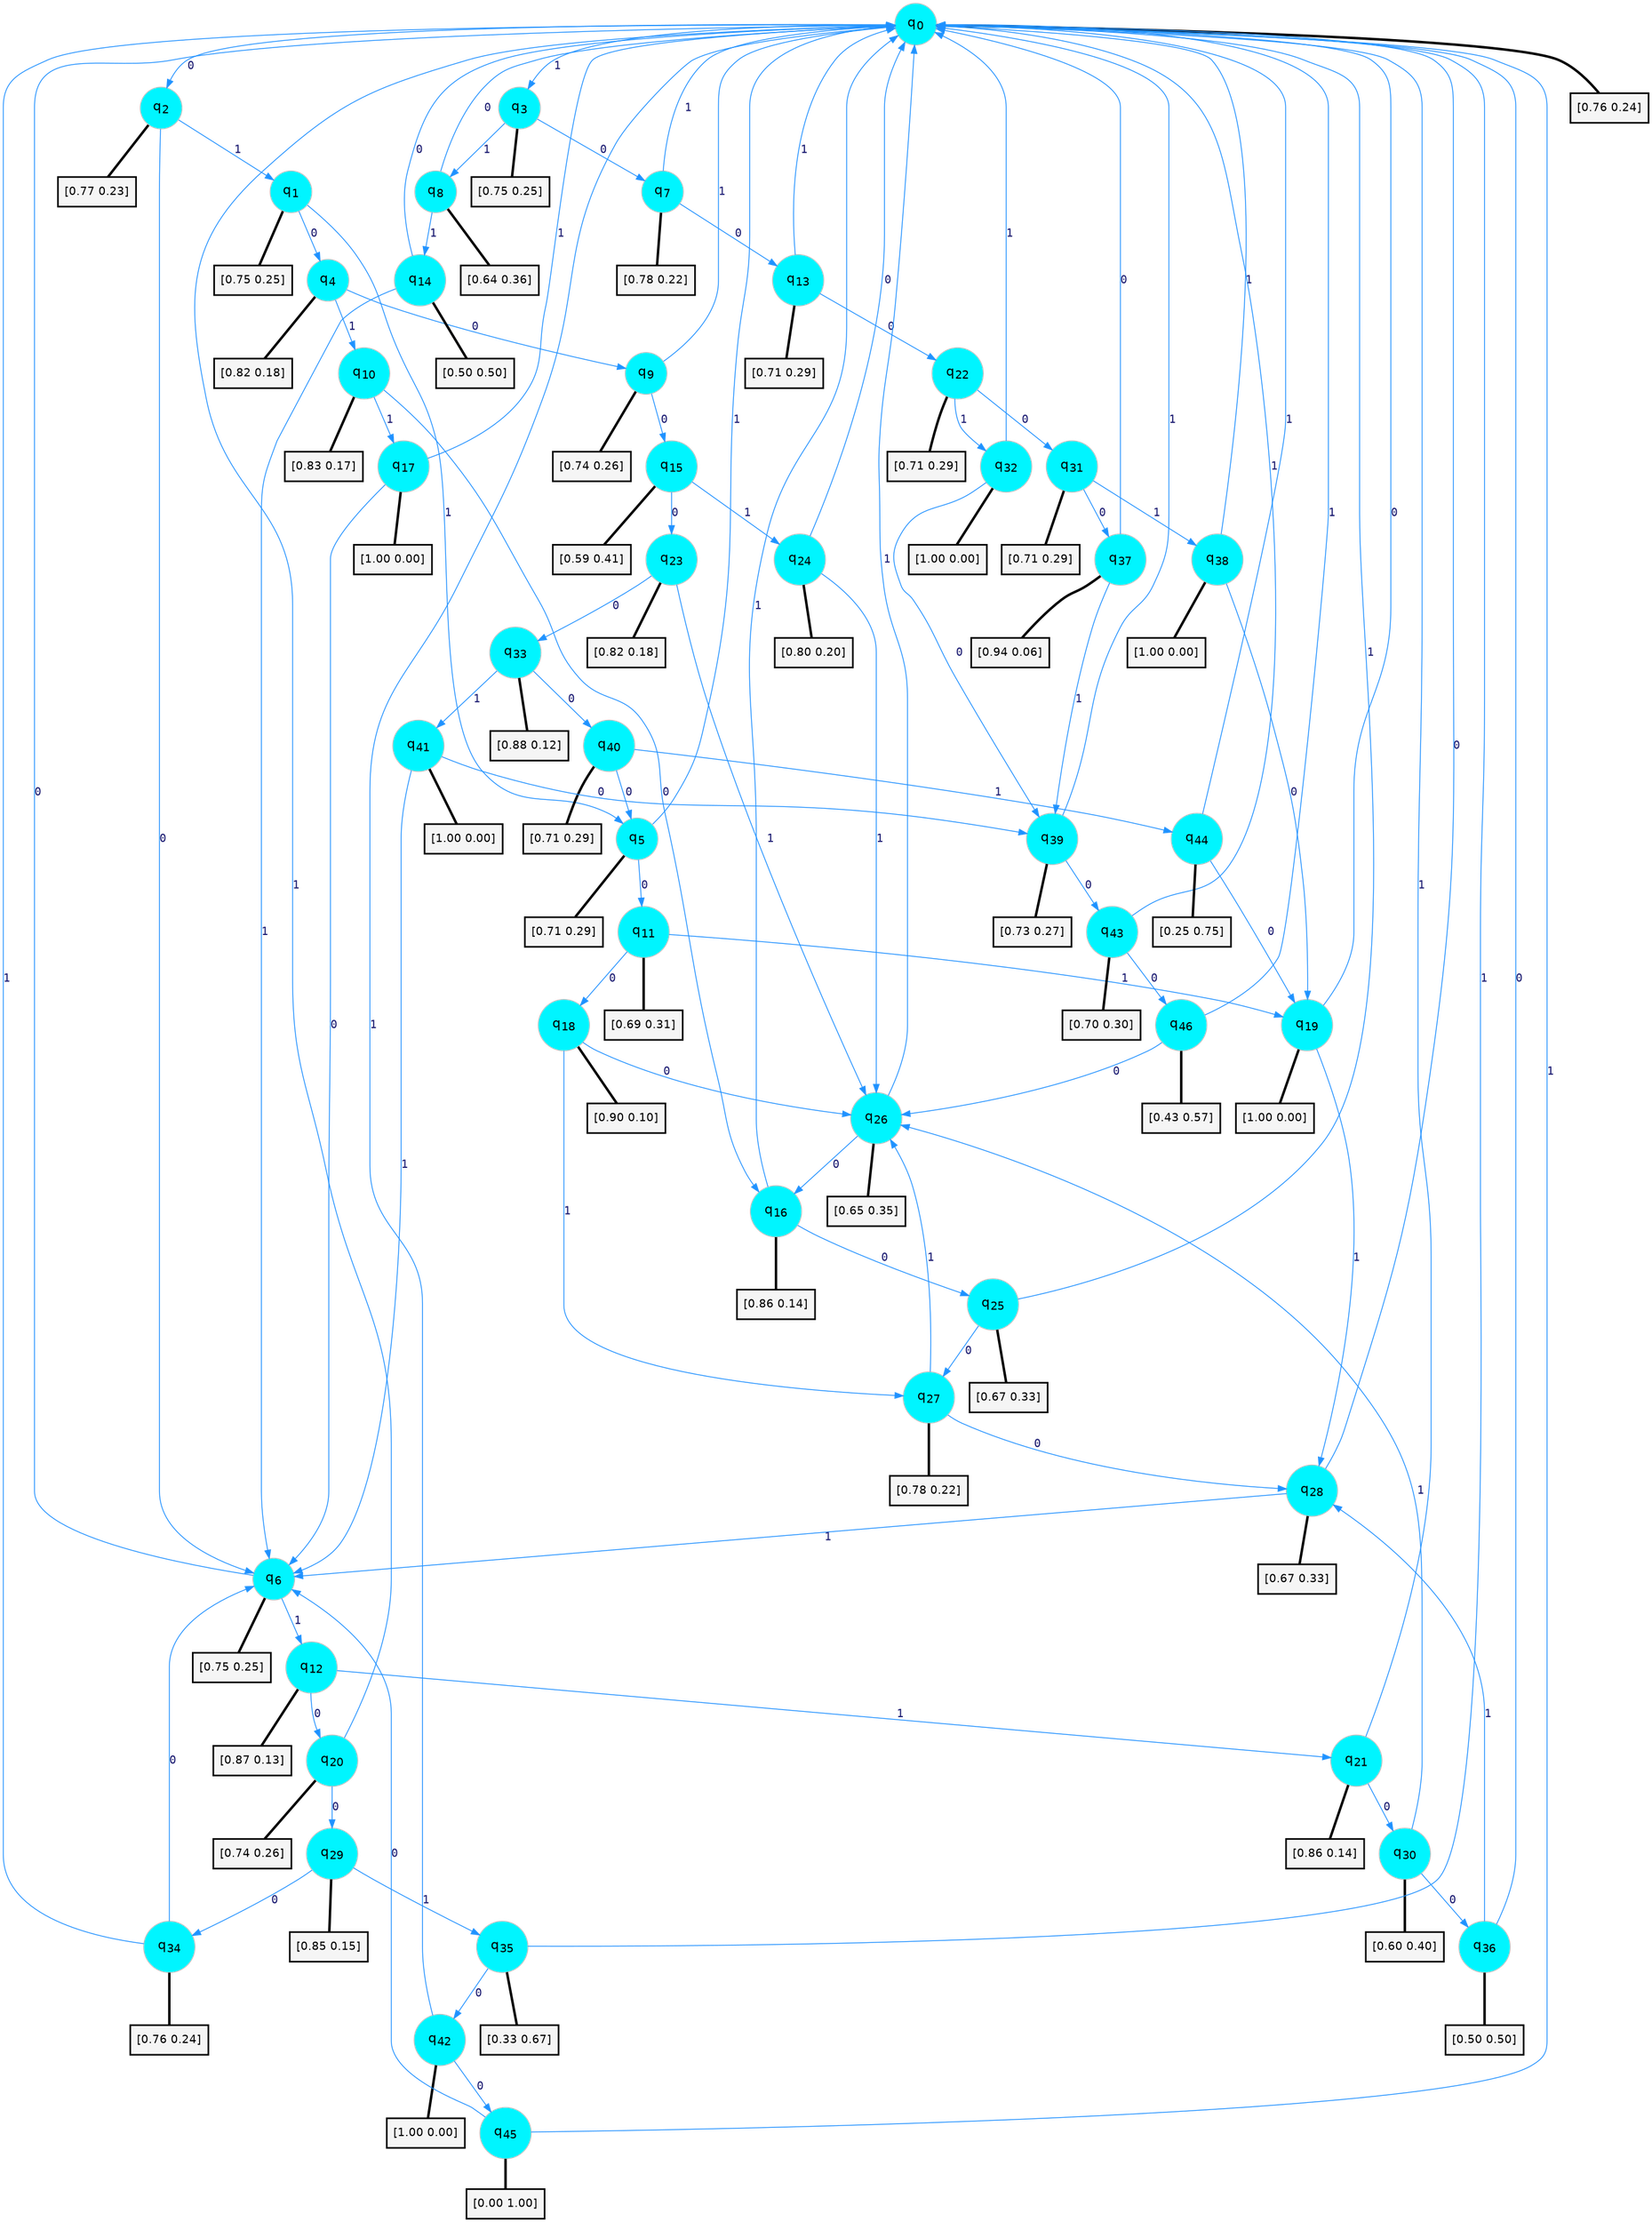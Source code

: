 digraph G {
graph [
bgcolor=transparent, dpi=300, rankdir=TD, size="40,25"];
node [
color=gray, fillcolor=turquoise1, fontcolor=black, fontname=Helvetica, fontsize=16, fontweight=bold, shape=circle, style=filled];
edge [
arrowsize=1, color=dodgerblue1, fontcolor=midnightblue, fontname=courier, fontweight=bold, penwidth=1, style=solid, weight=20];
0[label=<q<SUB>0</SUB>>];
1[label=<q<SUB>1</SUB>>];
2[label=<q<SUB>2</SUB>>];
3[label=<q<SUB>3</SUB>>];
4[label=<q<SUB>4</SUB>>];
5[label=<q<SUB>5</SUB>>];
6[label=<q<SUB>6</SUB>>];
7[label=<q<SUB>7</SUB>>];
8[label=<q<SUB>8</SUB>>];
9[label=<q<SUB>9</SUB>>];
10[label=<q<SUB>10</SUB>>];
11[label=<q<SUB>11</SUB>>];
12[label=<q<SUB>12</SUB>>];
13[label=<q<SUB>13</SUB>>];
14[label=<q<SUB>14</SUB>>];
15[label=<q<SUB>15</SUB>>];
16[label=<q<SUB>16</SUB>>];
17[label=<q<SUB>17</SUB>>];
18[label=<q<SUB>18</SUB>>];
19[label=<q<SUB>19</SUB>>];
20[label=<q<SUB>20</SUB>>];
21[label=<q<SUB>21</SUB>>];
22[label=<q<SUB>22</SUB>>];
23[label=<q<SUB>23</SUB>>];
24[label=<q<SUB>24</SUB>>];
25[label=<q<SUB>25</SUB>>];
26[label=<q<SUB>26</SUB>>];
27[label=<q<SUB>27</SUB>>];
28[label=<q<SUB>28</SUB>>];
29[label=<q<SUB>29</SUB>>];
30[label=<q<SUB>30</SUB>>];
31[label=<q<SUB>31</SUB>>];
32[label=<q<SUB>32</SUB>>];
33[label=<q<SUB>33</SUB>>];
34[label=<q<SUB>34</SUB>>];
35[label=<q<SUB>35</SUB>>];
36[label=<q<SUB>36</SUB>>];
37[label=<q<SUB>37</SUB>>];
38[label=<q<SUB>38</SUB>>];
39[label=<q<SUB>39</SUB>>];
40[label=<q<SUB>40</SUB>>];
41[label=<q<SUB>41</SUB>>];
42[label=<q<SUB>42</SUB>>];
43[label=<q<SUB>43</SUB>>];
44[label=<q<SUB>44</SUB>>];
45[label=<q<SUB>45</SUB>>];
46[label=<q<SUB>46</SUB>>];
47[label="[0.76 0.24]", shape=box,fontcolor=black, fontname=Helvetica, fontsize=14, penwidth=2, fillcolor=whitesmoke,color=black];
48[label="[0.75 0.25]", shape=box,fontcolor=black, fontname=Helvetica, fontsize=14, penwidth=2, fillcolor=whitesmoke,color=black];
49[label="[0.77 0.23]", shape=box,fontcolor=black, fontname=Helvetica, fontsize=14, penwidth=2, fillcolor=whitesmoke,color=black];
50[label="[0.75 0.25]", shape=box,fontcolor=black, fontname=Helvetica, fontsize=14, penwidth=2, fillcolor=whitesmoke,color=black];
51[label="[0.82 0.18]", shape=box,fontcolor=black, fontname=Helvetica, fontsize=14, penwidth=2, fillcolor=whitesmoke,color=black];
52[label="[0.71 0.29]", shape=box,fontcolor=black, fontname=Helvetica, fontsize=14, penwidth=2, fillcolor=whitesmoke,color=black];
53[label="[0.75 0.25]", shape=box,fontcolor=black, fontname=Helvetica, fontsize=14, penwidth=2, fillcolor=whitesmoke,color=black];
54[label="[0.78 0.22]", shape=box,fontcolor=black, fontname=Helvetica, fontsize=14, penwidth=2, fillcolor=whitesmoke,color=black];
55[label="[0.64 0.36]", shape=box,fontcolor=black, fontname=Helvetica, fontsize=14, penwidth=2, fillcolor=whitesmoke,color=black];
56[label="[0.74 0.26]", shape=box,fontcolor=black, fontname=Helvetica, fontsize=14, penwidth=2, fillcolor=whitesmoke,color=black];
57[label="[0.83 0.17]", shape=box,fontcolor=black, fontname=Helvetica, fontsize=14, penwidth=2, fillcolor=whitesmoke,color=black];
58[label="[0.69 0.31]", shape=box,fontcolor=black, fontname=Helvetica, fontsize=14, penwidth=2, fillcolor=whitesmoke,color=black];
59[label="[0.87 0.13]", shape=box,fontcolor=black, fontname=Helvetica, fontsize=14, penwidth=2, fillcolor=whitesmoke,color=black];
60[label="[0.71 0.29]", shape=box,fontcolor=black, fontname=Helvetica, fontsize=14, penwidth=2, fillcolor=whitesmoke,color=black];
61[label="[0.50 0.50]", shape=box,fontcolor=black, fontname=Helvetica, fontsize=14, penwidth=2, fillcolor=whitesmoke,color=black];
62[label="[0.59 0.41]", shape=box,fontcolor=black, fontname=Helvetica, fontsize=14, penwidth=2, fillcolor=whitesmoke,color=black];
63[label="[0.86 0.14]", shape=box,fontcolor=black, fontname=Helvetica, fontsize=14, penwidth=2, fillcolor=whitesmoke,color=black];
64[label="[1.00 0.00]", shape=box,fontcolor=black, fontname=Helvetica, fontsize=14, penwidth=2, fillcolor=whitesmoke,color=black];
65[label="[0.90 0.10]", shape=box,fontcolor=black, fontname=Helvetica, fontsize=14, penwidth=2, fillcolor=whitesmoke,color=black];
66[label="[1.00 0.00]", shape=box,fontcolor=black, fontname=Helvetica, fontsize=14, penwidth=2, fillcolor=whitesmoke,color=black];
67[label="[0.74 0.26]", shape=box,fontcolor=black, fontname=Helvetica, fontsize=14, penwidth=2, fillcolor=whitesmoke,color=black];
68[label="[0.86 0.14]", shape=box,fontcolor=black, fontname=Helvetica, fontsize=14, penwidth=2, fillcolor=whitesmoke,color=black];
69[label="[0.71 0.29]", shape=box,fontcolor=black, fontname=Helvetica, fontsize=14, penwidth=2, fillcolor=whitesmoke,color=black];
70[label="[0.82 0.18]", shape=box,fontcolor=black, fontname=Helvetica, fontsize=14, penwidth=2, fillcolor=whitesmoke,color=black];
71[label="[0.80 0.20]", shape=box,fontcolor=black, fontname=Helvetica, fontsize=14, penwidth=2, fillcolor=whitesmoke,color=black];
72[label="[0.67 0.33]", shape=box,fontcolor=black, fontname=Helvetica, fontsize=14, penwidth=2, fillcolor=whitesmoke,color=black];
73[label="[0.65 0.35]", shape=box,fontcolor=black, fontname=Helvetica, fontsize=14, penwidth=2, fillcolor=whitesmoke,color=black];
74[label="[0.78 0.22]", shape=box,fontcolor=black, fontname=Helvetica, fontsize=14, penwidth=2, fillcolor=whitesmoke,color=black];
75[label="[0.67 0.33]", shape=box,fontcolor=black, fontname=Helvetica, fontsize=14, penwidth=2, fillcolor=whitesmoke,color=black];
76[label="[0.85 0.15]", shape=box,fontcolor=black, fontname=Helvetica, fontsize=14, penwidth=2, fillcolor=whitesmoke,color=black];
77[label="[0.60 0.40]", shape=box,fontcolor=black, fontname=Helvetica, fontsize=14, penwidth=2, fillcolor=whitesmoke,color=black];
78[label="[0.71 0.29]", shape=box,fontcolor=black, fontname=Helvetica, fontsize=14, penwidth=2, fillcolor=whitesmoke,color=black];
79[label="[1.00 0.00]", shape=box,fontcolor=black, fontname=Helvetica, fontsize=14, penwidth=2, fillcolor=whitesmoke,color=black];
80[label="[0.88 0.12]", shape=box,fontcolor=black, fontname=Helvetica, fontsize=14, penwidth=2, fillcolor=whitesmoke,color=black];
81[label="[0.76 0.24]", shape=box,fontcolor=black, fontname=Helvetica, fontsize=14, penwidth=2, fillcolor=whitesmoke,color=black];
82[label="[0.33 0.67]", shape=box,fontcolor=black, fontname=Helvetica, fontsize=14, penwidth=2, fillcolor=whitesmoke,color=black];
83[label="[0.50 0.50]", shape=box,fontcolor=black, fontname=Helvetica, fontsize=14, penwidth=2, fillcolor=whitesmoke,color=black];
84[label="[0.94 0.06]", shape=box,fontcolor=black, fontname=Helvetica, fontsize=14, penwidth=2, fillcolor=whitesmoke,color=black];
85[label="[1.00 0.00]", shape=box,fontcolor=black, fontname=Helvetica, fontsize=14, penwidth=2, fillcolor=whitesmoke,color=black];
86[label="[0.73 0.27]", shape=box,fontcolor=black, fontname=Helvetica, fontsize=14, penwidth=2, fillcolor=whitesmoke,color=black];
87[label="[0.71 0.29]", shape=box,fontcolor=black, fontname=Helvetica, fontsize=14, penwidth=2, fillcolor=whitesmoke,color=black];
88[label="[1.00 0.00]", shape=box,fontcolor=black, fontname=Helvetica, fontsize=14, penwidth=2, fillcolor=whitesmoke,color=black];
89[label="[1.00 0.00]", shape=box,fontcolor=black, fontname=Helvetica, fontsize=14, penwidth=2, fillcolor=whitesmoke,color=black];
90[label="[0.70 0.30]", shape=box,fontcolor=black, fontname=Helvetica, fontsize=14, penwidth=2, fillcolor=whitesmoke,color=black];
91[label="[0.25 0.75]", shape=box,fontcolor=black, fontname=Helvetica, fontsize=14, penwidth=2, fillcolor=whitesmoke,color=black];
92[label="[0.00 1.00]", shape=box,fontcolor=black, fontname=Helvetica, fontsize=14, penwidth=2, fillcolor=whitesmoke,color=black];
93[label="[0.43 0.57]", shape=box,fontcolor=black, fontname=Helvetica, fontsize=14, penwidth=2, fillcolor=whitesmoke,color=black];
0->2 [label=0];
0->3 [label=1];
0->47 [arrowhead=none, penwidth=3,color=black];
1->4 [label=0];
1->5 [label=1];
1->48 [arrowhead=none, penwidth=3,color=black];
2->6 [label=0];
2->1 [label=1];
2->49 [arrowhead=none, penwidth=3,color=black];
3->7 [label=0];
3->8 [label=1];
3->50 [arrowhead=none, penwidth=3,color=black];
4->9 [label=0];
4->10 [label=1];
4->51 [arrowhead=none, penwidth=3,color=black];
5->11 [label=0];
5->0 [label=1];
5->52 [arrowhead=none, penwidth=3,color=black];
6->0 [label=0];
6->12 [label=1];
6->53 [arrowhead=none, penwidth=3,color=black];
7->13 [label=0];
7->0 [label=1];
7->54 [arrowhead=none, penwidth=3,color=black];
8->0 [label=0];
8->14 [label=1];
8->55 [arrowhead=none, penwidth=3,color=black];
9->15 [label=0];
9->0 [label=1];
9->56 [arrowhead=none, penwidth=3,color=black];
10->16 [label=0];
10->17 [label=1];
10->57 [arrowhead=none, penwidth=3,color=black];
11->18 [label=0];
11->19 [label=1];
11->58 [arrowhead=none, penwidth=3,color=black];
12->20 [label=0];
12->21 [label=1];
12->59 [arrowhead=none, penwidth=3,color=black];
13->22 [label=0];
13->0 [label=1];
13->60 [arrowhead=none, penwidth=3,color=black];
14->0 [label=0];
14->6 [label=1];
14->61 [arrowhead=none, penwidth=3,color=black];
15->23 [label=0];
15->24 [label=1];
15->62 [arrowhead=none, penwidth=3,color=black];
16->25 [label=0];
16->0 [label=1];
16->63 [arrowhead=none, penwidth=3,color=black];
17->6 [label=0];
17->0 [label=1];
17->64 [arrowhead=none, penwidth=3,color=black];
18->26 [label=0];
18->27 [label=1];
18->65 [arrowhead=none, penwidth=3,color=black];
19->0 [label=0];
19->28 [label=1];
19->66 [arrowhead=none, penwidth=3,color=black];
20->29 [label=0];
20->0 [label=1];
20->67 [arrowhead=none, penwidth=3,color=black];
21->30 [label=0];
21->0 [label=1];
21->68 [arrowhead=none, penwidth=3,color=black];
22->31 [label=0];
22->32 [label=1];
22->69 [arrowhead=none, penwidth=3,color=black];
23->33 [label=0];
23->26 [label=1];
23->70 [arrowhead=none, penwidth=3,color=black];
24->0 [label=0];
24->26 [label=1];
24->71 [arrowhead=none, penwidth=3,color=black];
25->27 [label=0];
25->0 [label=1];
25->72 [arrowhead=none, penwidth=3,color=black];
26->16 [label=0];
26->0 [label=1];
26->73 [arrowhead=none, penwidth=3,color=black];
27->28 [label=0];
27->26 [label=1];
27->74 [arrowhead=none, penwidth=3,color=black];
28->0 [label=0];
28->6 [label=1];
28->75 [arrowhead=none, penwidth=3,color=black];
29->34 [label=0];
29->35 [label=1];
29->76 [arrowhead=none, penwidth=3,color=black];
30->36 [label=0];
30->26 [label=1];
30->77 [arrowhead=none, penwidth=3,color=black];
31->37 [label=0];
31->38 [label=1];
31->78 [arrowhead=none, penwidth=3,color=black];
32->39 [label=0];
32->0 [label=1];
32->79 [arrowhead=none, penwidth=3,color=black];
33->40 [label=0];
33->41 [label=1];
33->80 [arrowhead=none, penwidth=3,color=black];
34->6 [label=0];
34->0 [label=1];
34->81 [arrowhead=none, penwidth=3,color=black];
35->42 [label=0];
35->0 [label=1];
35->82 [arrowhead=none, penwidth=3,color=black];
36->0 [label=0];
36->28 [label=1];
36->83 [arrowhead=none, penwidth=3,color=black];
37->0 [label=0];
37->39 [label=1];
37->84 [arrowhead=none, penwidth=3,color=black];
38->19 [label=0];
38->0 [label=1];
38->85 [arrowhead=none, penwidth=3,color=black];
39->43 [label=0];
39->0 [label=1];
39->86 [arrowhead=none, penwidth=3,color=black];
40->5 [label=0];
40->44 [label=1];
40->87 [arrowhead=none, penwidth=3,color=black];
41->39 [label=0];
41->6 [label=1];
41->88 [arrowhead=none, penwidth=3,color=black];
42->45 [label=0];
42->0 [label=1];
42->89 [arrowhead=none, penwidth=3,color=black];
43->46 [label=0];
43->0 [label=1];
43->90 [arrowhead=none, penwidth=3,color=black];
44->19 [label=0];
44->0 [label=1];
44->91 [arrowhead=none, penwidth=3,color=black];
45->6 [label=0];
45->0 [label=1];
45->92 [arrowhead=none, penwidth=3,color=black];
46->26 [label=0];
46->0 [label=1];
46->93 [arrowhead=none, penwidth=3,color=black];
}
